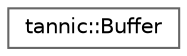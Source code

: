 digraph "Graphical Class Hierarchy"
{
 // LATEX_PDF_SIZE
  bgcolor="transparent";
  edge [fontname=Helvetica,fontsize=10,labelfontname=Helvetica,labelfontsize=10];
  node [fontname=Helvetica,fontsize=10,shape=box,height=0.2,width=0.4];
  rankdir="LR";
  Node0 [id="Node000000",label="tannic::Buffer",height=0.2,width=0.4,color="grey40", fillcolor="white", style="filled",URL="$d4/d50/classtannic_1_1Buffer.html",tooltip="Managed memory buffer with explicit ownership."];
}
